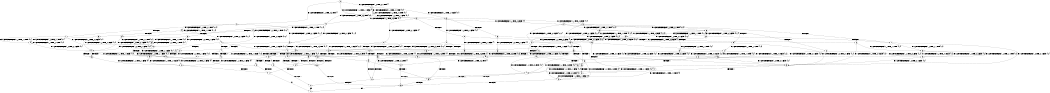 digraph BCG {
size = "7, 10.5";
center = TRUE;
node [shape = circle];
0 [peripheries = 2];
0 -> 1 [label = "EX !1 !ATOMIC_EXCH_BRANCH (1, +0, TRUE, +0, 1, TRUE) !{}"];
0 -> 2 [label = "EX !2 !ATOMIC_EXCH_BRANCH (1, +1, TRUE, +0, 3, TRUE) !{}"];
0 -> 3 [label = "EX !0 !ATOMIC_EXCH_BRANCH (1, +1, TRUE, +1, 1, FALSE) !{}"];
1 -> 4 [label = "EX !2 !ATOMIC_EXCH_BRANCH (1, +1, TRUE, +0, 3, TRUE) !{0, 1}"];
1 -> 5 [label = "EX !0 !ATOMIC_EXCH_BRANCH (1, +1, TRUE, +1, 1, FALSE) !{0, 1}"];
1 -> 6 [label = "EX !1 !ATOMIC_EXCH_BRANCH (1, +0, TRUE, +0, 1, TRUE) !{0, 1}"];
2 -> 7 [label = "TERMINATE !2"];
2 -> 8 [label = "EX !1 !ATOMIC_EXCH_BRANCH (1, +0, TRUE, +0, 1, FALSE) !{0, 1, 2}"];
2 -> 9 [label = "EX !0 !ATOMIC_EXCH_BRANCH (1, +1, TRUE, +1, 1, TRUE) !{0, 1, 2}"];
3 -> 10 [label = "TERMINATE !0"];
3 -> 11 [label = "EX !1 !ATOMIC_EXCH_BRANCH (1, +0, TRUE, +0, 1, FALSE) !{0}"];
3 -> 12 [label = "EX !2 !ATOMIC_EXCH_BRANCH (1, +1, TRUE, +0, 3, FALSE) !{0}"];
4 -> 13 [label = "TERMINATE !2"];
4 -> 14 [label = "EX !0 !ATOMIC_EXCH_BRANCH (1, +1, TRUE, +1, 1, TRUE) !{0, 1, 2}"];
4 -> 8 [label = "EX !1 !ATOMIC_EXCH_BRANCH (1, +0, TRUE, +0, 1, FALSE) !{0, 1, 2}"];
5 -> 15 [label = "TERMINATE !0"];
5 -> 16 [label = "EX !2 !ATOMIC_EXCH_BRANCH (1, +1, TRUE, +0, 3, FALSE) !{0, 1}"];
5 -> 17 [label = "EX !1 !ATOMIC_EXCH_BRANCH (1, +0, TRUE, +0, 1, FALSE) !{0, 1}"];
6 -> 4 [label = "EX !2 !ATOMIC_EXCH_BRANCH (1, +1, TRUE, +0, 3, TRUE) !{0, 1}"];
6 -> 5 [label = "EX !0 !ATOMIC_EXCH_BRANCH (1, +1, TRUE, +1, 1, FALSE) !{0, 1}"];
6 -> 6 [label = "EX !1 !ATOMIC_EXCH_BRANCH (1, +0, TRUE, +0, 1, TRUE) !{0, 1}"];
7 -> 18 [label = "EX !1 !ATOMIC_EXCH_BRANCH (1, +0, TRUE, +0, 1, FALSE) !{0, 1}"];
7 -> 19 [label = "EX !0 !ATOMIC_EXCH_BRANCH (1, +1, TRUE, +1, 1, TRUE) !{0, 1}"];
8 -> 20 [label = "TERMINATE !1"];
8 -> 21 [label = "TERMINATE !2"];
8 -> 22 [label = "EX !0 !ATOMIC_EXCH_BRANCH (1, +1, TRUE, +1, 1, FALSE) !{0, 1, 2}"];
9 -> 23 [label = "TERMINATE !2"];
9 -> 24 [label = "EX !1 !ATOMIC_EXCH_BRANCH (1, +0, TRUE, +0, 1, FALSE) !{0, 1, 2}"];
9 -> 9 [label = "EX !0 !ATOMIC_EXCH_BRANCH (1, +1, TRUE, +1, 1, TRUE) !{0, 1, 2}"];
10 -> 25 [label = "EX !1 !ATOMIC_EXCH_BRANCH (1, +0, TRUE, +0, 1, FALSE) !{}"];
10 -> 26 [label = "EX !2 !ATOMIC_EXCH_BRANCH (1, +1, TRUE, +0, 3, FALSE) !{}"];
11 -> 27 [label = "TERMINATE !1"];
11 -> 28 [label = "TERMINATE !0"];
11 -> 29 [label = "EX !2 !ATOMIC_EXCH_BRANCH (1, +1, TRUE, +0, 3, TRUE) !{0, 1}"];
12 -> 30 [label = "TERMINATE !0"];
12 -> 31 [label = "EX !1 !ATOMIC_EXCH_BRANCH (1, +0, TRUE, +0, 1, FALSE) !{0, 1, 2}"];
12 -> 32 [label = "EX !2 !ATOMIC_EXCH_BRANCH (1, +1, TRUE, +1, 1, TRUE) !{0, 1, 2}"];
13 -> 33 [label = "EX !0 !ATOMIC_EXCH_BRANCH (1, +1, TRUE, +1, 1, TRUE) !{0, 1}"];
13 -> 18 [label = "EX !1 !ATOMIC_EXCH_BRANCH (1, +0, TRUE, +0, 1, FALSE) !{0, 1}"];
14 -> 34 [label = "TERMINATE !2"];
14 -> 24 [label = "EX !1 !ATOMIC_EXCH_BRANCH (1, +0, TRUE, +0, 1, FALSE) !{0, 1, 2}"];
14 -> 14 [label = "EX !0 !ATOMIC_EXCH_BRANCH (1, +1, TRUE, +1, 1, TRUE) !{0, 1, 2}"];
15 -> 35 [label = "EX !2 !ATOMIC_EXCH_BRANCH (1, +1, TRUE, +0, 3, FALSE) !{1}"];
15 -> 36 [label = "EX !1 !ATOMIC_EXCH_BRANCH (1, +0, TRUE, +0, 1, FALSE) !{1}"];
16 -> 37 [label = "TERMINATE !0"];
16 -> 38 [label = "EX !2 !ATOMIC_EXCH_BRANCH (1, +1, TRUE, +1, 1, TRUE) !{0, 1, 2}"];
16 -> 31 [label = "EX !1 !ATOMIC_EXCH_BRANCH (1, +0, TRUE, +0, 1, FALSE) !{0, 1, 2}"];
17 -> 27 [label = "TERMINATE !1"];
17 -> 28 [label = "TERMINATE !0"];
17 -> 29 [label = "EX !2 !ATOMIC_EXCH_BRANCH (1, +1, TRUE, +0, 3, TRUE) !{0, 1}"];
18 -> 39 [label = "TERMINATE !1"];
18 -> 40 [label = "EX !0 !ATOMIC_EXCH_BRANCH (1, +1, TRUE, +1, 1, FALSE) !{0, 1}"];
19 -> 41 [label = "EX !1 !ATOMIC_EXCH_BRANCH (1, +0, TRUE, +0, 1, FALSE) !{0, 1}"];
19 -> 19 [label = "EX !0 !ATOMIC_EXCH_BRANCH (1, +1, TRUE, +1, 1, TRUE) !{0, 1}"];
20 -> 42 [label = "TERMINATE !2"];
20 -> 43 [label = "EX !0 !ATOMIC_EXCH_BRANCH (1, +1, TRUE, +1, 1, FALSE) !{0, 2}"];
21 -> 39 [label = "TERMINATE !1"];
21 -> 40 [label = "EX !0 !ATOMIC_EXCH_BRANCH (1, +1, TRUE, +1, 1, FALSE) !{0, 1}"];
22 -> 44 [label = "TERMINATE !1"];
22 -> 45 [label = "TERMINATE !2"];
22 -> 46 [label = "TERMINATE !0"];
23 -> 41 [label = "EX !1 !ATOMIC_EXCH_BRANCH (1, +0, TRUE, +0, 1, FALSE) !{0, 1}"];
23 -> 19 [label = "EX !0 !ATOMIC_EXCH_BRANCH (1, +1, TRUE, +1, 1, TRUE) !{0, 1}"];
24 -> 47 [label = "TERMINATE !1"];
24 -> 48 [label = "TERMINATE !2"];
24 -> 22 [label = "EX !0 !ATOMIC_EXCH_BRANCH (1, +1, TRUE, +1, 1, FALSE) !{0, 1, 2}"];
25 -> 49 [label = "TERMINATE !1"];
25 -> 50 [label = "EX !2 !ATOMIC_EXCH_BRANCH (1, +1, TRUE, +0, 3, TRUE) !{1}"];
26 -> 51 [label = "EX !1 !ATOMIC_EXCH_BRANCH (1, +0, TRUE, +0, 1, FALSE) !{1, 2}"];
26 -> 52 [label = "EX !2 !ATOMIC_EXCH_BRANCH (1, +1, TRUE, +1, 1, TRUE) !{1, 2}"];
27 -> 53 [label = "TERMINATE !0"];
27 -> 54 [label = "EX !2 !ATOMIC_EXCH_BRANCH (1, +1, TRUE, +0, 3, TRUE) !{0}"];
28 -> 49 [label = "TERMINATE !1"];
28 -> 50 [label = "EX !2 !ATOMIC_EXCH_BRANCH (1, +1, TRUE, +0, 3, TRUE) !{1}"];
29 -> 44 [label = "TERMINATE !1"];
29 -> 45 [label = "TERMINATE !2"];
29 -> 46 [label = "TERMINATE !0"];
30 -> 51 [label = "EX !1 !ATOMIC_EXCH_BRANCH (1, +0, TRUE, +0, 1, FALSE) !{1, 2}"];
30 -> 52 [label = "EX !2 !ATOMIC_EXCH_BRANCH (1, +1, TRUE, +1, 1, TRUE) !{1, 2}"];
31 -> 55 [label = "TERMINATE !1"];
31 -> 56 [label = "TERMINATE !0"];
31 -> 22 [label = "EX !2 !ATOMIC_EXCH_BRANCH (1, +1, TRUE, +1, 1, FALSE) !{0, 1, 2}"];
32 -> 57 [label = "TERMINATE !0"];
32 -> 58 [label = "EX !1 !ATOMIC_EXCH_BRANCH (1, +0, TRUE, +0, 1, FALSE) !{0, 1, 2}"];
32 -> 59 [label = "EX !2 !ATOMIC_EXCH_BRANCH (1, +1, TRUE, +0, 3, FALSE) !{0, 1, 2}"];
33 -> 41 [label = "EX !1 !ATOMIC_EXCH_BRANCH (1, +0, TRUE, +0, 1, FALSE) !{0, 1}"];
33 -> 33 [label = "EX !0 !ATOMIC_EXCH_BRANCH (1, +1, TRUE, +1, 1, TRUE) !{0, 1}"];
34 -> 41 [label = "EX !1 !ATOMIC_EXCH_BRANCH (1, +0, TRUE, +0, 1, FALSE) !{0, 1}"];
34 -> 33 [label = "EX !0 !ATOMIC_EXCH_BRANCH (1, +1, TRUE, +1, 1, TRUE) !{0, 1}"];
35 -> 60 [label = "EX !2 !ATOMIC_EXCH_BRANCH (1, +1, TRUE, +1, 1, TRUE) !{1, 2}"];
35 -> 51 [label = "EX !1 !ATOMIC_EXCH_BRANCH (1, +0, TRUE, +0, 1, FALSE) !{1, 2}"];
36 -> 49 [label = "TERMINATE !1"];
36 -> 50 [label = "EX !2 !ATOMIC_EXCH_BRANCH (1, +1, TRUE, +0, 3, TRUE) !{1}"];
37 -> 60 [label = "EX !2 !ATOMIC_EXCH_BRANCH (1, +1, TRUE, +1, 1, TRUE) !{1, 2}"];
37 -> 51 [label = "EX !1 !ATOMIC_EXCH_BRANCH (1, +0, TRUE, +0, 1, FALSE) !{1, 2}"];
38 -> 61 [label = "TERMINATE !0"];
38 -> 62 [label = "EX !2 !ATOMIC_EXCH_BRANCH (1, +1, TRUE, +0, 3, FALSE) !{0, 1, 2}"];
38 -> 58 [label = "EX !1 !ATOMIC_EXCH_BRANCH (1, +0, TRUE, +0, 1, FALSE) !{0, 1, 2}"];
39 -> 63 [label = "EX !0 !ATOMIC_EXCH_BRANCH (1, +1, TRUE, +1, 1, FALSE) !{0}"];
40 -> 64 [label = "TERMINATE !1"];
40 -> 65 [label = "TERMINATE !0"];
41 -> 66 [label = "TERMINATE !1"];
41 -> 40 [label = "EX !0 !ATOMIC_EXCH_BRANCH (1, +1, TRUE, +1, 1, FALSE) !{0, 1}"];
42 -> 63 [label = "EX !0 !ATOMIC_EXCH_BRANCH (1, +1, TRUE, +1, 1, FALSE) !{0}"];
43 -> 67 [label = "TERMINATE !2"];
43 -> 68 [label = "TERMINATE !0"];
44 -> 67 [label = "TERMINATE !2"];
44 -> 68 [label = "TERMINATE !0"];
45 -> 64 [label = "TERMINATE !1"];
45 -> 65 [label = "TERMINATE !0"];
46 -> 69 [label = "TERMINATE !1"];
46 -> 70 [label = "TERMINATE !2"];
47 -> 71 [label = "TERMINATE !2"];
47 -> 43 [label = "EX !0 !ATOMIC_EXCH_BRANCH (1, +1, TRUE, +1, 1, FALSE) !{0, 2}"];
48 -> 66 [label = "TERMINATE !1"];
48 -> 40 [label = "EX !0 !ATOMIC_EXCH_BRANCH (1, +1, TRUE, +1, 1, FALSE) !{0, 1}"];
49 -> 72 [label = "EX !2 !ATOMIC_EXCH_BRANCH (1, +1, TRUE, +0, 3, TRUE) !{}"];
50 -> 69 [label = "TERMINATE !1"];
50 -> 70 [label = "TERMINATE !2"];
51 -> 73 [label = "TERMINATE !1"];
51 -> 74 [label = "EX !2 !ATOMIC_EXCH_BRANCH (1, +1, TRUE, +1, 1, FALSE) !{1, 2}"];
52 -> 75 [label = "EX !1 !ATOMIC_EXCH_BRANCH (1, +0, TRUE, +0, 1, FALSE) !{1, 2}"];
52 -> 76 [label = "EX !2 !ATOMIC_EXCH_BRANCH (1, +1, TRUE, +0, 3, FALSE) !{1, 2}"];
53 -> 72 [label = "EX !2 !ATOMIC_EXCH_BRANCH (1, +1, TRUE, +0, 3, TRUE) !{}"];
54 -> 67 [label = "TERMINATE !2"];
54 -> 68 [label = "TERMINATE !0"];
55 -> 77 [label = "TERMINATE !0"];
55 -> 43 [label = "EX !2 !ATOMIC_EXCH_BRANCH (1, +1, TRUE, +1, 1, FALSE) !{0, 2}"];
56 -> 73 [label = "TERMINATE !1"];
56 -> 74 [label = "EX !2 !ATOMIC_EXCH_BRANCH (1, +1, TRUE, +1, 1, FALSE) !{1, 2}"];
57 -> 75 [label = "EX !1 !ATOMIC_EXCH_BRANCH (1, +0, TRUE, +0, 1, FALSE) !{1, 2}"];
57 -> 76 [label = "EX !2 !ATOMIC_EXCH_BRANCH (1, +1, TRUE, +0, 3, FALSE) !{1, 2}"];
58 -> 78 [label = "TERMINATE !1"];
58 -> 79 [label = "TERMINATE !0"];
58 -> 22 [label = "EX !2 !ATOMIC_EXCH_BRANCH (1, +1, TRUE, +0, 3, TRUE) !{0, 1, 2}"];
59 -> 30 [label = "TERMINATE !0"];
59 -> 31 [label = "EX !1 !ATOMIC_EXCH_BRANCH (1, +0, TRUE, +0, 1, FALSE) !{0, 1, 2}"];
59 -> 32 [label = "EX !2 !ATOMIC_EXCH_BRANCH (1, +1, TRUE, +1, 1, TRUE) !{0, 1, 2}"];
60 -> 80 [label = "EX !2 !ATOMIC_EXCH_BRANCH (1, +1, TRUE, +0, 3, FALSE) !{1, 2}"];
60 -> 75 [label = "EX !1 !ATOMIC_EXCH_BRANCH (1, +0, TRUE, +0, 1, FALSE) !{1, 2}"];
61 -> 80 [label = "EX !2 !ATOMIC_EXCH_BRANCH (1, +1, TRUE, +0, 3, FALSE) !{1, 2}"];
61 -> 75 [label = "EX !1 !ATOMIC_EXCH_BRANCH (1, +0, TRUE, +0, 1, FALSE) !{1, 2}"];
62 -> 37 [label = "TERMINATE !0"];
62 -> 38 [label = "EX !2 !ATOMIC_EXCH_BRANCH (1, +1, TRUE, +1, 1, TRUE) !{0, 1, 2}"];
62 -> 31 [label = "EX !1 !ATOMIC_EXCH_BRANCH (1, +0, TRUE, +0, 1, FALSE) !{0, 1, 2}"];
63 -> 81 [label = "TERMINATE !0"];
64 -> 81 [label = "TERMINATE !0"];
65 -> 82 [label = "TERMINATE !1"];
66 -> 63 [label = "EX !0 !ATOMIC_EXCH_BRANCH (1, +1, TRUE, +1, 1, FALSE) !{0}"];
67 -> 81 [label = "TERMINATE !0"];
68 -> 83 [label = "TERMINATE !2"];
69 -> 83 [label = "TERMINATE !2"];
70 -> 82 [label = "TERMINATE !1"];
71 -> 63 [label = "EX !0 !ATOMIC_EXCH_BRANCH (1, +1, TRUE, +1, 1, FALSE) !{0}"];
72 -> 83 [label = "TERMINATE !2"];
73 -> 84 [label = "EX !2 !ATOMIC_EXCH_BRANCH (1, +1, TRUE, +1, 1, FALSE) !{2}"];
74 -> 69 [label = "TERMINATE !1"];
74 -> 70 [label = "TERMINATE !2"];
75 -> 85 [label = "TERMINATE !1"];
75 -> 74 [label = "EX !2 !ATOMIC_EXCH_BRANCH (1, +1, TRUE, +0, 3, TRUE) !{1, 2}"];
76 -> 51 [label = "EX !1 !ATOMIC_EXCH_BRANCH (1, +0, TRUE, +0, 1, FALSE) !{1, 2}"];
76 -> 52 [label = "EX !2 !ATOMIC_EXCH_BRANCH (1, +1, TRUE, +1, 1, TRUE) !{1, 2}"];
77 -> 84 [label = "EX !2 !ATOMIC_EXCH_BRANCH (1, +1, TRUE, +1, 1, FALSE) !{2}"];
78 -> 86 [label = "TERMINATE !0"];
78 -> 43 [label = "EX !2 !ATOMIC_EXCH_BRANCH (1, +1, TRUE, +0, 3, TRUE) !{0, 2}"];
79 -> 85 [label = "TERMINATE !1"];
79 -> 74 [label = "EX !2 !ATOMIC_EXCH_BRANCH (1, +1, TRUE, +0, 3, TRUE) !{1, 2}"];
80 -> 60 [label = "EX !2 !ATOMIC_EXCH_BRANCH (1, +1, TRUE, +1, 1, TRUE) !{1, 2}"];
80 -> 51 [label = "EX !1 !ATOMIC_EXCH_BRANCH (1, +0, TRUE, +0, 1, FALSE) !{1, 2}"];
81 -> 87 [label = "exit"];
82 -> 87 [label = "exit"];
83 -> 87 [label = "exit"];
84 -> 83 [label = "TERMINATE !2"];
85 -> 84 [label = "EX !2 !ATOMIC_EXCH_BRANCH (1, +1, TRUE, +0, 3, TRUE) !{2}"];
86 -> 84 [label = "EX !2 !ATOMIC_EXCH_BRANCH (1, +1, TRUE, +0, 3, TRUE) !{2}"];
}
